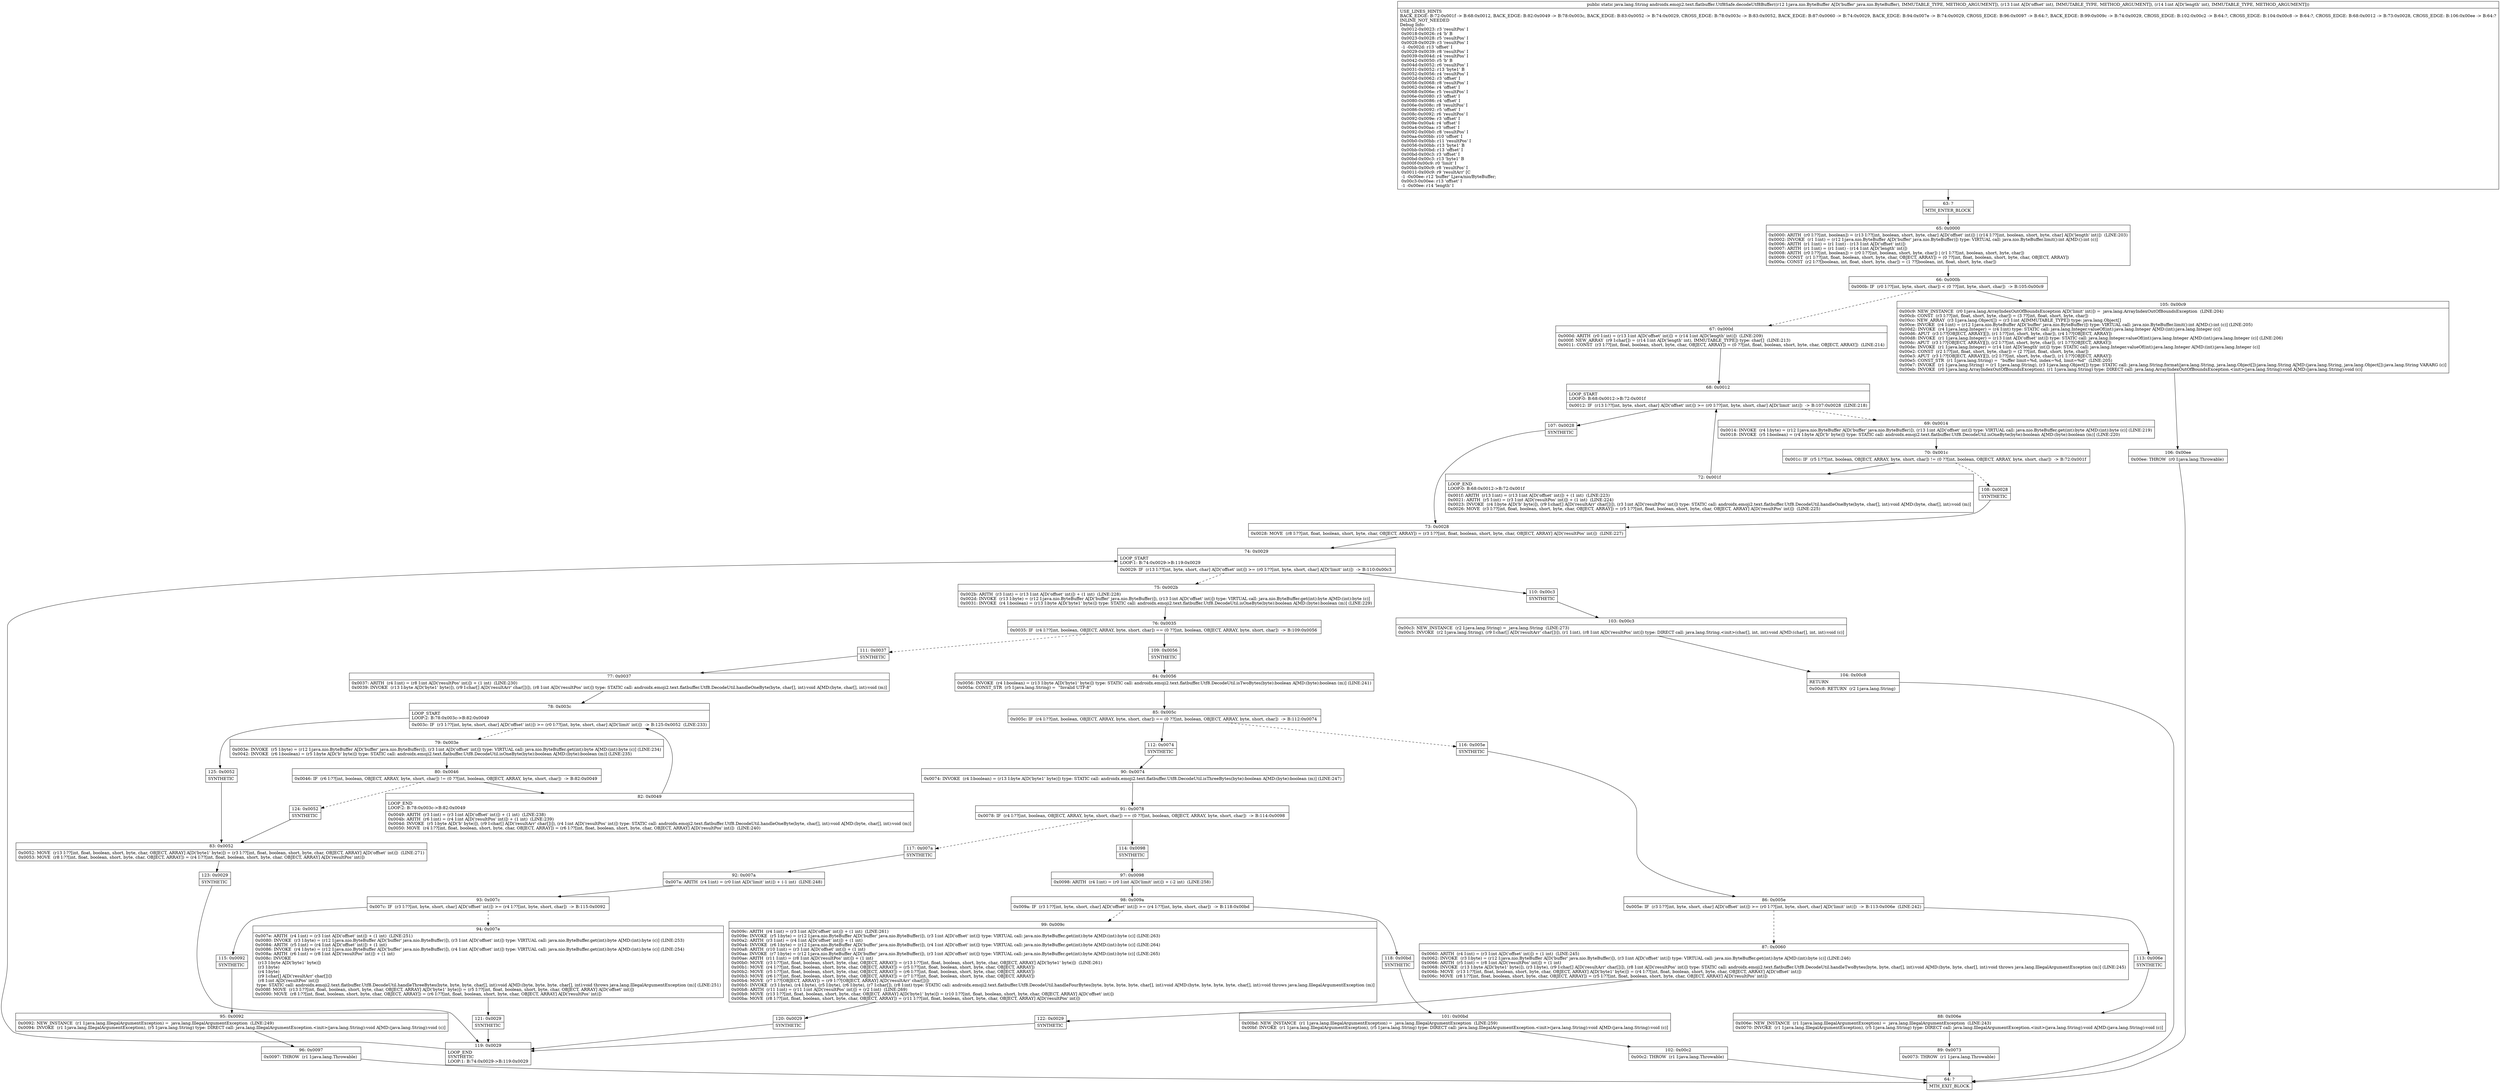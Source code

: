 digraph "CFG forandroidx.emoji2.text.flatbuffer.Utf8Safe.decodeUtf8Buffer(Ljava\/nio\/ByteBuffer;II)Ljava\/lang\/String;" {
Node_63 [shape=record,label="{63\:\ ?|MTH_ENTER_BLOCK\l}"];
Node_65 [shape=record,label="{65\:\ 0x0000|0x0000: ARITH  (r0 I:??[int, boolean]) = (r13 I:??[int, boolean, short, byte, char] A[D('offset' int)]) \| (r14 I:??[int, boolean, short, byte, char] A[D('length' int)])  (LINE:203)\l0x0002: INVOKE  (r1 I:int) = (r12 I:java.nio.ByteBuffer A[D('buffer' java.nio.ByteBuffer)]) type: VIRTUAL call: java.nio.ByteBuffer.limit():int A[MD:():int (c)]\l0x0006: ARITH  (r1 I:int) = (r1 I:int) \- (r13 I:int A[D('offset' int)]) \l0x0007: ARITH  (r1 I:int) = (r1 I:int) \- (r14 I:int A[D('length' int)]) \l0x0008: ARITH  (r0 I:??[int, boolean]) = (r0 I:??[int, boolean, short, byte, char]) \| (r1 I:??[int, boolean, short, byte, char]) \l0x0009: CONST  (r1 I:??[int, float, boolean, short, byte, char, OBJECT, ARRAY]) = (0 ??[int, float, boolean, short, byte, char, OBJECT, ARRAY]) \l0x000a: CONST  (r2 I:??[boolean, int, float, short, byte, char]) = (1 ??[boolean, int, float, short, byte, char]) \l}"];
Node_66 [shape=record,label="{66\:\ 0x000b|0x000b: IF  (r0 I:??[int, byte, short, char]) \< (0 ??[int, byte, short, char])  \-\> B:105:0x00c9 \l}"];
Node_67 [shape=record,label="{67\:\ 0x000d|0x000d: ARITH  (r0 I:int) = (r13 I:int A[D('offset' int)]) + (r14 I:int A[D('length' int)])  (LINE:209)\l0x000f: NEW_ARRAY  (r9 I:char[]) = (r14 I:int A[D('length' int), IMMUTABLE_TYPE]) type: char[]  (LINE:213)\l0x0011: CONST  (r3 I:??[int, float, boolean, short, byte, char, OBJECT, ARRAY]) = (0 ??[int, float, boolean, short, byte, char, OBJECT, ARRAY])  (LINE:214)\l}"];
Node_68 [shape=record,label="{68\:\ 0x0012|LOOP_START\lLOOP:0: B:68:0x0012\-\>B:72:0x001f\l|0x0012: IF  (r13 I:??[int, byte, short, char] A[D('offset' int)]) \>= (r0 I:??[int, byte, short, char] A[D('limit' int)])  \-\> B:107:0x0028  (LINE:218)\l}"];
Node_69 [shape=record,label="{69\:\ 0x0014|0x0014: INVOKE  (r4 I:byte) = (r12 I:java.nio.ByteBuffer A[D('buffer' java.nio.ByteBuffer)]), (r13 I:int A[D('offset' int)]) type: VIRTUAL call: java.nio.ByteBuffer.get(int):byte A[MD:(int):byte (c)] (LINE:219)\l0x0018: INVOKE  (r5 I:boolean) = (r4 I:byte A[D('b' byte)]) type: STATIC call: androidx.emoji2.text.flatbuffer.Utf8.DecodeUtil.isOneByte(byte):boolean A[MD:(byte):boolean (m)] (LINE:220)\l}"];
Node_70 [shape=record,label="{70\:\ 0x001c|0x001c: IF  (r5 I:??[int, boolean, OBJECT, ARRAY, byte, short, char]) != (0 ??[int, boolean, OBJECT, ARRAY, byte, short, char])  \-\> B:72:0x001f \l}"];
Node_72 [shape=record,label="{72\:\ 0x001f|LOOP_END\lLOOP:0: B:68:0x0012\-\>B:72:0x001f\l|0x001f: ARITH  (r13 I:int) = (r13 I:int A[D('offset' int)]) + (1 int)  (LINE:223)\l0x0021: ARITH  (r5 I:int) = (r3 I:int A[D('resultPos' int)]) + (1 int)  (LINE:224)\l0x0023: INVOKE  (r4 I:byte A[D('b' byte)]), (r9 I:char[] A[D('resultArr' char[])]), (r3 I:int A[D('resultPos' int)]) type: STATIC call: androidx.emoji2.text.flatbuffer.Utf8.DecodeUtil.handleOneByte(byte, char[], int):void A[MD:(byte, char[], int):void (m)]\l0x0026: MOVE  (r3 I:??[int, float, boolean, short, byte, char, OBJECT, ARRAY]) = (r5 I:??[int, float, boolean, short, byte, char, OBJECT, ARRAY] A[D('resultPos' int)])  (LINE:225)\l}"];
Node_108 [shape=record,label="{108\:\ 0x0028|SYNTHETIC\l}"];
Node_73 [shape=record,label="{73\:\ 0x0028|0x0028: MOVE  (r8 I:??[int, float, boolean, short, byte, char, OBJECT, ARRAY]) = (r3 I:??[int, float, boolean, short, byte, char, OBJECT, ARRAY] A[D('resultPos' int)])  (LINE:227)\l}"];
Node_74 [shape=record,label="{74\:\ 0x0029|LOOP_START\lLOOP:1: B:74:0x0029\-\>B:119:0x0029\l|0x0029: IF  (r13 I:??[int, byte, short, char] A[D('offset' int)]) \>= (r0 I:??[int, byte, short, char] A[D('limit' int)])  \-\> B:110:0x00c3 \l}"];
Node_75 [shape=record,label="{75\:\ 0x002b|0x002b: ARITH  (r3 I:int) = (r13 I:int A[D('offset' int)]) + (1 int)  (LINE:228)\l0x002d: INVOKE  (r13 I:byte) = (r12 I:java.nio.ByteBuffer A[D('buffer' java.nio.ByteBuffer)]), (r13 I:int A[D('offset' int)]) type: VIRTUAL call: java.nio.ByteBuffer.get(int):byte A[MD:(int):byte (c)]\l0x0031: INVOKE  (r4 I:boolean) = (r13 I:byte A[D('byte1' byte)]) type: STATIC call: androidx.emoji2.text.flatbuffer.Utf8.DecodeUtil.isOneByte(byte):boolean A[MD:(byte):boolean (m)] (LINE:229)\l}"];
Node_76 [shape=record,label="{76\:\ 0x0035|0x0035: IF  (r4 I:??[int, boolean, OBJECT, ARRAY, byte, short, char]) == (0 ??[int, boolean, OBJECT, ARRAY, byte, short, char])  \-\> B:109:0x0056 \l}"];
Node_109 [shape=record,label="{109\:\ 0x0056|SYNTHETIC\l}"];
Node_84 [shape=record,label="{84\:\ 0x0056|0x0056: INVOKE  (r4 I:boolean) = (r13 I:byte A[D('byte1' byte)]) type: STATIC call: androidx.emoji2.text.flatbuffer.Utf8.DecodeUtil.isTwoBytes(byte):boolean A[MD:(byte):boolean (m)] (LINE:241)\l0x005a: CONST_STR  (r5 I:java.lang.String) =  \"Invalid UTF\-8\" \l}"];
Node_85 [shape=record,label="{85\:\ 0x005c|0x005c: IF  (r4 I:??[int, boolean, OBJECT, ARRAY, byte, short, char]) == (0 ??[int, boolean, OBJECT, ARRAY, byte, short, char])  \-\> B:112:0x0074 \l}"];
Node_112 [shape=record,label="{112\:\ 0x0074|SYNTHETIC\l}"];
Node_90 [shape=record,label="{90\:\ 0x0074|0x0074: INVOKE  (r4 I:boolean) = (r13 I:byte A[D('byte1' byte)]) type: STATIC call: androidx.emoji2.text.flatbuffer.Utf8.DecodeUtil.isThreeBytes(byte):boolean A[MD:(byte):boolean (m)] (LINE:247)\l}"];
Node_91 [shape=record,label="{91\:\ 0x0078|0x0078: IF  (r4 I:??[int, boolean, OBJECT, ARRAY, byte, short, char]) == (0 ??[int, boolean, OBJECT, ARRAY, byte, short, char])  \-\> B:114:0x0098 \l}"];
Node_114 [shape=record,label="{114\:\ 0x0098|SYNTHETIC\l}"];
Node_97 [shape=record,label="{97\:\ 0x0098|0x0098: ARITH  (r4 I:int) = (r0 I:int A[D('limit' int)]) + (\-2 int)  (LINE:258)\l}"];
Node_98 [shape=record,label="{98\:\ 0x009a|0x009a: IF  (r3 I:??[int, byte, short, char] A[D('offset' int)]) \>= (r4 I:??[int, byte, short, char])  \-\> B:118:0x00bd \l}"];
Node_99 [shape=record,label="{99\:\ 0x009c|0x009c: ARITH  (r4 I:int) = (r3 I:int A[D('offset' int)]) + (1 int)  (LINE:261)\l0x009e: INVOKE  (r5 I:byte) = (r12 I:java.nio.ByteBuffer A[D('buffer' java.nio.ByteBuffer)]), (r3 I:int A[D('offset' int)]) type: VIRTUAL call: java.nio.ByteBuffer.get(int):byte A[MD:(int):byte (c)] (LINE:263)\l0x00a2: ARITH  (r3 I:int) = (r4 I:int A[D('offset' int)]) + (1 int) \l0x00a4: INVOKE  (r6 I:byte) = (r12 I:java.nio.ByteBuffer A[D('buffer' java.nio.ByteBuffer)]), (r4 I:int A[D('offset' int)]) type: VIRTUAL call: java.nio.ByteBuffer.get(int):byte A[MD:(int):byte (c)] (LINE:264)\l0x00a8: ARITH  (r10 I:int) = (r3 I:int A[D('offset' int)]) + (1 int) \l0x00aa: INVOKE  (r7 I:byte) = (r12 I:java.nio.ByteBuffer A[D('buffer' java.nio.ByteBuffer)]), (r3 I:int A[D('offset' int)]) type: VIRTUAL call: java.nio.ByteBuffer.get(int):byte A[MD:(int):byte (c)] (LINE:265)\l0x00ae: ARITH  (r11 I:int) = (r8 I:int A[D('resultPos' int)]) + (1 int) \l0x00b0: MOVE  (r3 I:??[int, float, boolean, short, byte, char, OBJECT, ARRAY]) = (r13 I:??[int, float, boolean, short, byte, char, OBJECT, ARRAY] A[D('byte1' byte)])  (LINE:261)\l0x00b1: MOVE  (r4 I:??[int, float, boolean, short, byte, char, OBJECT, ARRAY]) = (r5 I:??[int, float, boolean, short, byte, char, OBJECT, ARRAY]) \l0x00b2: MOVE  (r5 I:??[int, float, boolean, short, byte, char, OBJECT, ARRAY]) = (r6 I:??[int, float, boolean, short, byte, char, OBJECT, ARRAY]) \l0x00b3: MOVE  (r6 I:??[int, float, boolean, short, byte, char, OBJECT, ARRAY]) = (r7 I:??[int, float, boolean, short, byte, char, OBJECT, ARRAY]) \l0x00b4: MOVE  (r7 I:??[OBJECT, ARRAY]) = (r9 I:??[OBJECT, ARRAY] A[D('resultArr' char[])]) \l0x00b5: INVOKE  (r3 I:byte), (r4 I:byte), (r5 I:byte), (r6 I:byte), (r7 I:char[]), (r8 I:int) type: STATIC call: androidx.emoji2.text.flatbuffer.Utf8.DecodeUtil.handleFourBytes(byte, byte, byte, byte, char[], int):void A[MD:(byte, byte, byte, byte, char[], int):void throws java.lang.IllegalArgumentException (m)]\l0x00b8: ARITH  (r11 I:int) = (r11 I:int A[D('resultPos' int)]) + (r2 I:int)  (LINE:269)\l0x00b9: MOVE  (r13 I:??[int, float, boolean, short, byte, char, OBJECT, ARRAY] A[D('byte1' byte)]) = (r10 I:??[int, float, boolean, short, byte, char, OBJECT, ARRAY] A[D('offset' int)]) \l0x00ba: MOVE  (r8 I:??[int, float, boolean, short, byte, char, OBJECT, ARRAY]) = (r11 I:??[int, float, boolean, short, byte, char, OBJECT, ARRAY] A[D('resultPos' int)]) \l}"];
Node_120 [shape=record,label="{120\:\ 0x0029|SYNTHETIC\l}"];
Node_119 [shape=record,label="{119\:\ 0x0029|LOOP_END\lSYNTHETIC\lLOOP:1: B:74:0x0029\-\>B:119:0x0029\l}"];
Node_118 [shape=record,label="{118\:\ 0x00bd|SYNTHETIC\l}"];
Node_101 [shape=record,label="{101\:\ 0x00bd|0x00bd: NEW_INSTANCE  (r1 I:java.lang.IllegalArgumentException) =  java.lang.IllegalArgumentException  (LINE:259)\l0x00bf: INVOKE  (r1 I:java.lang.IllegalArgumentException), (r5 I:java.lang.String) type: DIRECT call: java.lang.IllegalArgumentException.\<init\>(java.lang.String):void A[MD:(java.lang.String):void (c)]\l}"];
Node_102 [shape=record,label="{102\:\ 0x00c2|0x00c2: THROW  (r1 I:java.lang.Throwable) \l}"];
Node_64 [shape=record,label="{64\:\ ?|MTH_EXIT_BLOCK\l}"];
Node_117 [shape=record,label="{117\:\ 0x007a|SYNTHETIC\l}"];
Node_92 [shape=record,label="{92\:\ 0x007a|0x007a: ARITH  (r4 I:int) = (r0 I:int A[D('limit' int)]) + (\-1 int)  (LINE:248)\l}"];
Node_93 [shape=record,label="{93\:\ 0x007c|0x007c: IF  (r3 I:??[int, byte, short, char] A[D('offset' int)]) \>= (r4 I:??[int, byte, short, char])  \-\> B:115:0x0092 \l}"];
Node_94 [shape=record,label="{94\:\ 0x007e|0x007e: ARITH  (r4 I:int) = (r3 I:int A[D('offset' int)]) + (1 int)  (LINE:251)\l0x0080: INVOKE  (r3 I:byte) = (r12 I:java.nio.ByteBuffer A[D('buffer' java.nio.ByteBuffer)]), (r3 I:int A[D('offset' int)]) type: VIRTUAL call: java.nio.ByteBuffer.get(int):byte A[MD:(int):byte (c)] (LINE:253)\l0x0084: ARITH  (r5 I:int) = (r4 I:int A[D('offset' int)]) + (1 int) \l0x0086: INVOKE  (r4 I:byte) = (r12 I:java.nio.ByteBuffer A[D('buffer' java.nio.ByteBuffer)]), (r4 I:int A[D('offset' int)]) type: VIRTUAL call: java.nio.ByteBuffer.get(int):byte A[MD:(int):byte (c)] (LINE:254)\l0x008a: ARITH  (r6 I:int) = (r8 I:int A[D('resultPos' int)]) + (1 int) \l0x008c: INVOKE  \l  (r13 I:byte A[D('byte1' byte)])\l  (r3 I:byte)\l  (r4 I:byte)\l  (r9 I:char[] A[D('resultArr' char[])])\l  (r8 I:int A[D('resultPos' int)])\l type: STATIC call: androidx.emoji2.text.flatbuffer.Utf8.DecodeUtil.handleThreeBytes(byte, byte, byte, char[], int):void A[MD:(byte, byte, byte, char[], int):void throws java.lang.IllegalArgumentException (m)] (LINE:251)\l0x008f: MOVE  (r13 I:??[int, float, boolean, short, byte, char, OBJECT, ARRAY] A[D('byte1' byte)]) = (r5 I:??[int, float, boolean, short, byte, char, OBJECT, ARRAY] A[D('offset' int)]) \l0x0090: MOVE  (r8 I:??[int, float, boolean, short, byte, char, OBJECT, ARRAY]) = (r6 I:??[int, float, boolean, short, byte, char, OBJECT, ARRAY] A[D('resultPos' int)]) \l}"];
Node_121 [shape=record,label="{121\:\ 0x0029|SYNTHETIC\l}"];
Node_115 [shape=record,label="{115\:\ 0x0092|SYNTHETIC\l}"];
Node_95 [shape=record,label="{95\:\ 0x0092|0x0092: NEW_INSTANCE  (r1 I:java.lang.IllegalArgumentException) =  java.lang.IllegalArgumentException  (LINE:249)\l0x0094: INVOKE  (r1 I:java.lang.IllegalArgumentException), (r5 I:java.lang.String) type: DIRECT call: java.lang.IllegalArgumentException.\<init\>(java.lang.String):void A[MD:(java.lang.String):void (c)]\l}"];
Node_96 [shape=record,label="{96\:\ 0x0097|0x0097: THROW  (r1 I:java.lang.Throwable) \l}"];
Node_116 [shape=record,label="{116\:\ 0x005e|SYNTHETIC\l}"];
Node_86 [shape=record,label="{86\:\ 0x005e|0x005e: IF  (r3 I:??[int, byte, short, char] A[D('offset' int)]) \>= (r0 I:??[int, byte, short, char] A[D('limit' int)])  \-\> B:113:0x006e  (LINE:242)\l}"];
Node_87 [shape=record,label="{87\:\ 0x0060|0x0060: ARITH  (r4 I:int) = (r3 I:int A[D('offset' int)]) + (1 int)  (LINE:245)\l0x0062: INVOKE  (r3 I:byte) = (r12 I:java.nio.ByteBuffer A[D('buffer' java.nio.ByteBuffer)]), (r3 I:int A[D('offset' int)]) type: VIRTUAL call: java.nio.ByteBuffer.get(int):byte A[MD:(int):byte (c)] (LINE:246)\l0x0066: ARITH  (r5 I:int) = (r8 I:int A[D('resultPos' int)]) + (1 int) \l0x0068: INVOKE  (r13 I:byte A[D('byte1' byte)]), (r3 I:byte), (r9 I:char[] A[D('resultArr' char[])]), (r8 I:int A[D('resultPos' int)]) type: STATIC call: androidx.emoji2.text.flatbuffer.Utf8.DecodeUtil.handleTwoBytes(byte, byte, char[], int):void A[MD:(byte, byte, char[], int):void throws java.lang.IllegalArgumentException (m)] (LINE:245)\l0x006b: MOVE  (r13 I:??[int, float, boolean, short, byte, char, OBJECT, ARRAY] A[D('byte1' byte)]) = (r4 I:??[int, float, boolean, short, byte, char, OBJECT, ARRAY] A[D('offset' int)]) \l0x006c: MOVE  (r8 I:??[int, float, boolean, short, byte, char, OBJECT, ARRAY]) = (r5 I:??[int, float, boolean, short, byte, char, OBJECT, ARRAY] A[D('resultPos' int)]) \l}"];
Node_122 [shape=record,label="{122\:\ 0x0029|SYNTHETIC\l}"];
Node_113 [shape=record,label="{113\:\ 0x006e|SYNTHETIC\l}"];
Node_88 [shape=record,label="{88\:\ 0x006e|0x006e: NEW_INSTANCE  (r1 I:java.lang.IllegalArgumentException) =  java.lang.IllegalArgumentException  (LINE:243)\l0x0070: INVOKE  (r1 I:java.lang.IllegalArgumentException), (r5 I:java.lang.String) type: DIRECT call: java.lang.IllegalArgumentException.\<init\>(java.lang.String):void A[MD:(java.lang.String):void (c)]\l}"];
Node_89 [shape=record,label="{89\:\ 0x0073|0x0073: THROW  (r1 I:java.lang.Throwable) \l}"];
Node_111 [shape=record,label="{111\:\ 0x0037|SYNTHETIC\l}"];
Node_77 [shape=record,label="{77\:\ 0x0037|0x0037: ARITH  (r4 I:int) = (r8 I:int A[D('resultPos' int)]) + (1 int)  (LINE:230)\l0x0039: INVOKE  (r13 I:byte A[D('byte1' byte)]), (r9 I:char[] A[D('resultArr' char[])]), (r8 I:int A[D('resultPos' int)]) type: STATIC call: androidx.emoji2.text.flatbuffer.Utf8.DecodeUtil.handleOneByte(byte, char[], int):void A[MD:(byte, char[], int):void (m)]\l}"];
Node_78 [shape=record,label="{78\:\ 0x003c|LOOP_START\lLOOP:2: B:78:0x003c\-\>B:82:0x0049\l|0x003c: IF  (r3 I:??[int, byte, short, char] A[D('offset' int)]) \>= (r0 I:??[int, byte, short, char] A[D('limit' int)])  \-\> B:125:0x0052  (LINE:233)\l}"];
Node_79 [shape=record,label="{79\:\ 0x003e|0x003e: INVOKE  (r5 I:byte) = (r12 I:java.nio.ByteBuffer A[D('buffer' java.nio.ByteBuffer)]), (r3 I:int A[D('offset' int)]) type: VIRTUAL call: java.nio.ByteBuffer.get(int):byte A[MD:(int):byte (c)] (LINE:234)\l0x0042: INVOKE  (r6 I:boolean) = (r5 I:byte A[D('b' byte)]) type: STATIC call: androidx.emoji2.text.flatbuffer.Utf8.DecodeUtil.isOneByte(byte):boolean A[MD:(byte):boolean (m)] (LINE:235)\l}"];
Node_80 [shape=record,label="{80\:\ 0x0046|0x0046: IF  (r6 I:??[int, boolean, OBJECT, ARRAY, byte, short, char]) != (0 ??[int, boolean, OBJECT, ARRAY, byte, short, char])  \-\> B:82:0x0049 \l}"];
Node_82 [shape=record,label="{82\:\ 0x0049|LOOP_END\lLOOP:2: B:78:0x003c\-\>B:82:0x0049\l|0x0049: ARITH  (r3 I:int) = (r3 I:int A[D('offset' int)]) + (1 int)  (LINE:238)\l0x004b: ARITH  (r6 I:int) = (r4 I:int A[D('resultPos' int)]) + (1 int)  (LINE:239)\l0x004d: INVOKE  (r5 I:byte A[D('b' byte)]), (r9 I:char[] A[D('resultArr' char[])]), (r4 I:int A[D('resultPos' int)]) type: STATIC call: androidx.emoji2.text.flatbuffer.Utf8.DecodeUtil.handleOneByte(byte, char[], int):void A[MD:(byte, char[], int):void (m)]\l0x0050: MOVE  (r4 I:??[int, float, boolean, short, byte, char, OBJECT, ARRAY]) = (r6 I:??[int, float, boolean, short, byte, char, OBJECT, ARRAY] A[D('resultPos' int)])  (LINE:240)\l}"];
Node_124 [shape=record,label="{124\:\ 0x0052|SYNTHETIC\l}"];
Node_83 [shape=record,label="{83\:\ 0x0052|0x0052: MOVE  (r13 I:??[int, float, boolean, short, byte, char, OBJECT, ARRAY] A[D('byte1' byte)]) = (r3 I:??[int, float, boolean, short, byte, char, OBJECT, ARRAY] A[D('offset' int)])  (LINE:271)\l0x0053: MOVE  (r8 I:??[int, float, boolean, short, byte, char, OBJECT, ARRAY]) = (r4 I:??[int, float, boolean, short, byte, char, OBJECT, ARRAY] A[D('resultPos' int)]) \l}"];
Node_123 [shape=record,label="{123\:\ 0x0029|SYNTHETIC\l}"];
Node_125 [shape=record,label="{125\:\ 0x0052|SYNTHETIC\l}"];
Node_110 [shape=record,label="{110\:\ 0x00c3|SYNTHETIC\l}"];
Node_103 [shape=record,label="{103\:\ 0x00c3|0x00c3: NEW_INSTANCE  (r2 I:java.lang.String) =  java.lang.String  (LINE:273)\l0x00c5: INVOKE  (r2 I:java.lang.String), (r9 I:char[] A[D('resultArr' char[])]), (r1 I:int), (r8 I:int A[D('resultPos' int)]) type: DIRECT call: java.lang.String.\<init\>(char[], int, int):void A[MD:(char[], int, int):void (c)]\l}"];
Node_104 [shape=record,label="{104\:\ 0x00c8|RETURN\l|0x00c8: RETURN  (r2 I:java.lang.String) \l}"];
Node_107 [shape=record,label="{107\:\ 0x0028|SYNTHETIC\l}"];
Node_105 [shape=record,label="{105\:\ 0x00c9|0x00c9: NEW_INSTANCE  (r0 I:java.lang.ArrayIndexOutOfBoundsException A[D('limit' int)]) =  java.lang.ArrayIndexOutOfBoundsException  (LINE:204)\l0x00cb: CONST  (r3 I:??[int, float, short, byte, char]) = (3 ??[int, float, short, byte, char]) \l0x00cc: NEW_ARRAY  (r3 I:java.lang.Object[]) = (r3 I:int A[IMMUTABLE_TYPE]) type: java.lang.Object[] \l0x00ce: INVOKE  (r4 I:int) = (r12 I:java.nio.ByteBuffer A[D('buffer' java.nio.ByteBuffer)]) type: VIRTUAL call: java.nio.ByteBuffer.limit():int A[MD:():int (c)] (LINE:205)\l0x00d2: INVOKE  (r4 I:java.lang.Integer) = (r4 I:int) type: STATIC call: java.lang.Integer.valueOf(int):java.lang.Integer A[MD:(int):java.lang.Integer (c)]\l0x00d6: APUT  (r3 I:??[OBJECT, ARRAY][]), (r1 I:??[int, short, byte, char]), (r4 I:??[OBJECT, ARRAY]) \l0x00d8: INVOKE  (r1 I:java.lang.Integer) = (r13 I:int A[D('offset' int)]) type: STATIC call: java.lang.Integer.valueOf(int):java.lang.Integer A[MD:(int):java.lang.Integer (c)] (LINE:206)\l0x00dc: APUT  (r3 I:??[OBJECT, ARRAY][]), (r2 I:??[int, short, byte, char]), (r1 I:??[OBJECT, ARRAY]) \l0x00de: INVOKE  (r1 I:java.lang.Integer) = (r14 I:int A[D('length' int)]) type: STATIC call: java.lang.Integer.valueOf(int):java.lang.Integer A[MD:(int):java.lang.Integer (c)]\l0x00e2: CONST  (r2 I:??[int, float, short, byte, char]) = (2 ??[int, float, short, byte, char]) \l0x00e3: APUT  (r3 I:??[OBJECT, ARRAY][]), (r2 I:??[int, short, byte, char]), (r1 I:??[OBJECT, ARRAY]) \l0x00e5: CONST_STR  (r1 I:java.lang.String) =  \"buffer limit=%d, index=%d, limit=%d\"  (LINE:205)\l0x00e7: INVOKE  (r1 I:java.lang.String) = (r1 I:java.lang.String), (r3 I:java.lang.Object[]) type: STATIC call: java.lang.String.format(java.lang.String, java.lang.Object[]):java.lang.String A[MD:(java.lang.String, java.lang.Object[]):java.lang.String VARARG (c)]\l0x00eb: INVOKE  (r0 I:java.lang.ArrayIndexOutOfBoundsException), (r1 I:java.lang.String) type: DIRECT call: java.lang.ArrayIndexOutOfBoundsException.\<init\>(java.lang.String):void A[MD:(java.lang.String):void (c)]\l}"];
Node_106 [shape=record,label="{106\:\ 0x00ee|0x00ee: THROW  (r0 I:java.lang.Throwable) \l}"];
MethodNode[shape=record,label="{public static java.lang.String androidx.emoji2.text.flatbuffer.Utf8Safe.decodeUtf8Buffer((r12 I:java.nio.ByteBuffer A[D('buffer' java.nio.ByteBuffer), IMMUTABLE_TYPE, METHOD_ARGUMENT]), (r13 I:int A[D('offset' int), IMMUTABLE_TYPE, METHOD_ARGUMENT]), (r14 I:int A[D('length' int), IMMUTABLE_TYPE, METHOD_ARGUMENT]))  | USE_LINES_HINTS\lBACK_EDGE: B:72:0x001f \-\> B:68:0x0012, BACK_EDGE: B:82:0x0049 \-\> B:78:0x003c, BACK_EDGE: B:83:0x0052 \-\> B:74:0x0029, CROSS_EDGE: B:78:0x003c \-\> B:83:0x0052, BACK_EDGE: B:87:0x0060 \-\> B:74:0x0029, BACK_EDGE: B:94:0x007e \-\> B:74:0x0029, CROSS_EDGE: B:96:0x0097 \-\> B:64:?, BACK_EDGE: B:99:0x009c \-\> B:74:0x0029, CROSS_EDGE: B:102:0x00c2 \-\> B:64:?, CROSS_EDGE: B:104:0x00c8 \-\> B:64:?, CROSS_EDGE: B:68:0x0012 \-\> B:73:0x0028, CROSS_EDGE: B:106:0x00ee \-\> B:64:?\lINLINE_NOT_NEEDED\lDebug Info:\l  0x0012\-0x0023: r3 'resultPos' I\l  0x0018\-0x0026: r4 'b' B\l  0x0023\-0x0028: r5 'resultPos' I\l  0x0028\-0x0029: r3 'resultPos' I\l  \-1 \-0x002d: r13 'offset' I\l  0x0029\-0x0039: r8 'resultPos' I\l  0x0039\-0x004d: r4 'resultPos' I\l  0x0042\-0x0050: r5 'b' B\l  0x004d\-0x0052: r6 'resultPos' I\l  0x0031\-0x0052: r13 'byte1' B\l  0x0052\-0x0056: r4 'resultPos' I\l  0x002d\-0x0062: r3 'offset' I\l  0x0056\-0x0068: r8 'resultPos' I\l  0x0062\-0x006e: r4 'offset' I\l  0x0068\-0x006e: r5 'resultPos' I\l  0x006e\-0x0080: r3 'offset' I\l  0x0080\-0x0086: r4 'offset' I\l  0x006e\-0x008c: r8 'resultPos' I\l  0x0086\-0x0092: r5 'offset' I\l  0x008c\-0x0092: r6 'resultPos' I\l  0x0092\-0x009e: r3 'offset' I\l  0x009e\-0x00a4: r4 'offset' I\l  0x00a4\-0x00aa: r3 'offset' I\l  0x0092\-0x00b0: r8 'resultPos' I\l  0x00aa\-0x00bb: r10 'offset' I\l  0x00b0\-0x00bb: r11 'resultPos' I\l  0x0056\-0x00bb: r13 'byte1' B\l  0x00bb\-0x00bd: r13 'offset' I\l  0x00bd\-0x00c3: r3 'offset' I\l  0x00bd\-0x00c3: r13 'byte1' B\l  0x000f\-0x00c9: r0 'limit' I\l  0x00bb\-0x00c9: r8 'resultPos' I\l  0x0011\-0x00c9: r9 'resultArr' [C\l  \-1 \-0x00ee: r12 'buffer' Ljava\/nio\/ByteBuffer;\l  0x00c3\-0x00ee: r13 'offset' I\l  \-1 \-0x00ee: r14 'length' I\l}"];
MethodNode -> Node_63;Node_63 -> Node_65;
Node_65 -> Node_66;
Node_66 -> Node_67[style=dashed];
Node_66 -> Node_105;
Node_67 -> Node_68;
Node_68 -> Node_69[style=dashed];
Node_68 -> Node_107;
Node_69 -> Node_70;
Node_70 -> Node_72;
Node_70 -> Node_108[style=dashed];
Node_72 -> Node_68;
Node_108 -> Node_73;
Node_73 -> Node_74;
Node_74 -> Node_75[style=dashed];
Node_74 -> Node_110;
Node_75 -> Node_76;
Node_76 -> Node_109;
Node_76 -> Node_111[style=dashed];
Node_109 -> Node_84;
Node_84 -> Node_85;
Node_85 -> Node_112;
Node_85 -> Node_116[style=dashed];
Node_112 -> Node_90;
Node_90 -> Node_91;
Node_91 -> Node_114;
Node_91 -> Node_117[style=dashed];
Node_114 -> Node_97;
Node_97 -> Node_98;
Node_98 -> Node_99[style=dashed];
Node_98 -> Node_118;
Node_99 -> Node_120;
Node_120 -> Node_119;
Node_119 -> Node_74;
Node_118 -> Node_101;
Node_101 -> Node_102;
Node_102 -> Node_64;
Node_117 -> Node_92;
Node_92 -> Node_93;
Node_93 -> Node_94[style=dashed];
Node_93 -> Node_115;
Node_94 -> Node_121;
Node_121 -> Node_119;
Node_115 -> Node_95;
Node_95 -> Node_96;
Node_96 -> Node_64;
Node_116 -> Node_86;
Node_86 -> Node_87[style=dashed];
Node_86 -> Node_113;
Node_87 -> Node_122;
Node_122 -> Node_119;
Node_113 -> Node_88;
Node_88 -> Node_89;
Node_89 -> Node_64;
Node_111 -> Node_77;
Node_77 -> Node_78;
Node_78 -> Node_79[style=dashed];
Node_78 -> Node_125;
Node_79 -> Node_80;
Node_80 -> Node_82;
Node_80 -> Node_124[style=dashed];
Node_82 -> Node_78;
Node_124 -> Node_83;
Node_83 -> Node_123;
Node_123 -> Node_119;
Node_125 -> Node_83;
Node_110 -> Node_103;
Node_103 -> Node_104;
Node_104 -> Node_64;
Node_107 -> Node_73;
Node_105 -> Node_106;
Node_106 -> Node_64;
}

